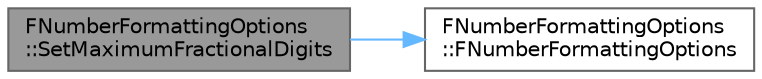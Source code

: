 digraph "FNumberFormattingOptions::SetMaximumFractionalDigits"
{
 // INTERACTIVE_SVG=YES
 // LATEX_PDF_SIZE
  bgcolor="transparent";
  edge [fontname=Helvetica,fontsize=10,labelfontname=Helvetica,labelfontsize=10];
  node [fontname=Helvetica,fontsize=10,shape=box,height=0.2,width=0.4];
  rankdir="LR";
  Node1 [id="Node000001",label="FNumberFormattingOptions\l::SetMaximumFractionalDigits",height=0.2,width=0.4,color="gray40", fillcolor="grey60", style="filled", fontcolor="black",tooltip=" "];
  Node1 -> Node2 [id="edge1_Node000001_Node000002",color="steelblue1",style="solid",tooltip=" "];
  Node2 [id="Node000002",label="FNumberFormattingOptions\l::FNumberFormattingOptions",height=0.2,width=0.4,color="grey40", fillcolor="white", style="filled",URL="$dc/d74/structFNumberFormattingOptions.html#a82ece22aaacfe93b257e61002ab765cc",tooltip=" "];
}

